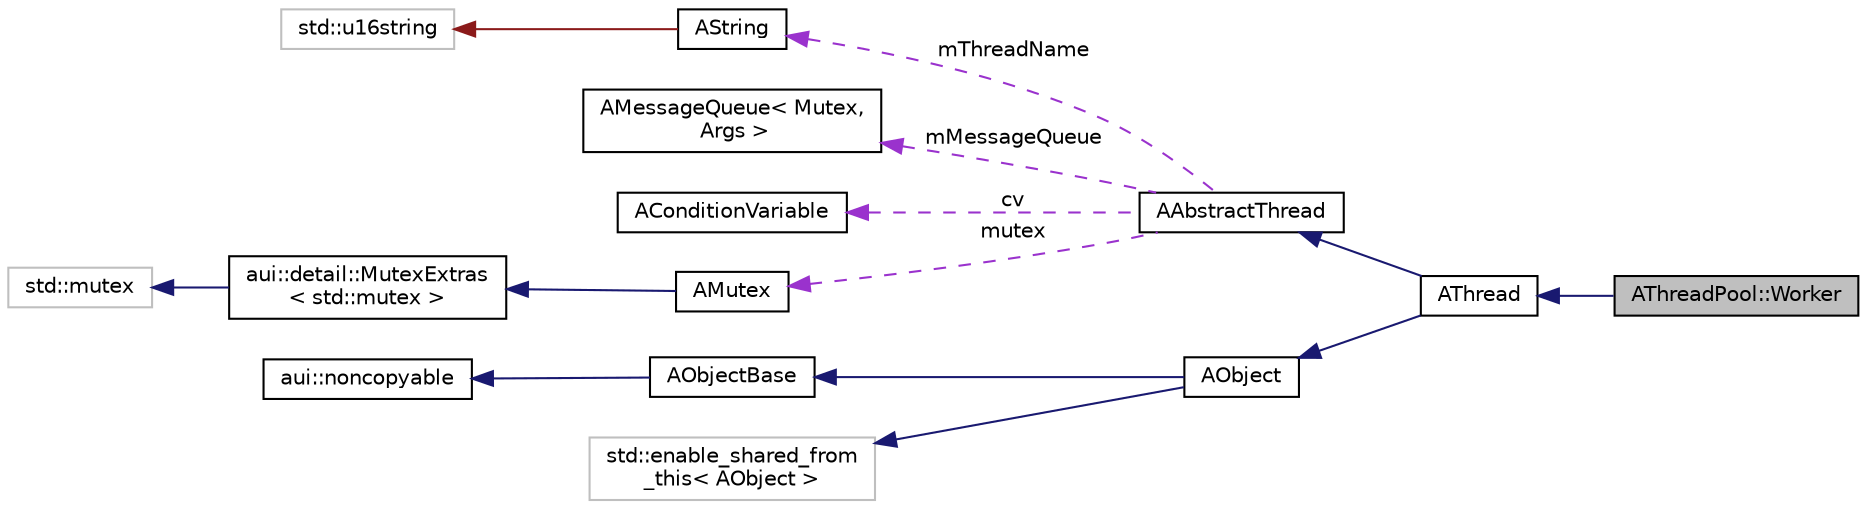 digraph "AThreadPool::Worker"
{
 // LATEX_PDF_SIZE
  edge [fontname="Helvetica",fontsize="10",labelfontname="Helvetica",labelfontsize="10"];
  node [fontname="Helvetica",fontsize="10",shape=record];
  rankdir="LR";
  Node1 [label="AThreadPool::Worker",height=0.2,width=0.4,color="black", fillcolor="grey75", style="filled", fontcolor="black",tooltip=" "];
  Node2 -> Node1 [dir="back",color="midnightblue",fontsize="10",style="solid",fontname="Helvetica"];
  Node2 [label="AThread",height=0.2,width=0.4,color="black", fillcolor="white", style="filled",URL="$classAThread.html",tooltip="Represents a user-defined thread."];
  Node3 -> Node2 [dir="back",color="midnightblue",fontsize="10",style="solid",fontname="Helvetica"];
  Node3 [label="AAbstractThread",height=0.2,width=0.4,color="black", fillcolor="white", style="filled",URL="$classAAbstractThread.html",tooltip="Represents an abstract thread. Not all threads are created through AThread - these are interfaced wit..."];
  Node4 -> Node3 [dir="back",color="darkorchid3",fontsize="10",style="dashed",label=" mThreadName" ,fontname="Helvetica"];
  Node4 [label="AString",height=0.2,width=0.4,color="black", fillcolor="white", style="filled",URL="$classAString.html",tooltip="Represents a Unicode character string."];
  Node5 -> Node4 [dir="back",color="firebrick4",fontsize="10",style="solid",fontname="Helvetica"];
  Node5 [label="std::u16string",height=0.2,width=0.4,color="grey75", fillcolor="white", style="filled",tooltip=" "];
  Node6 -> Node3 [dir="back",color="darkorchid3",fontsize="10",style="dashed",label=" mMessageQueue" ,fontname="Helvetica"];
  Node6 [label="AMessageQueue\< Mutex,\l Args \>",height=0.2,width=0.4,color="black", fillcolor="white", style="filled",URL="$classAMessageQueue.html",tooltip="Universal thread-safe message (callback) queue implementation."];
  Node7 -> Node3 [dir="back",color="darkorchid3",fontsize="10",style="dashed",label=" cv" ,fontname="Helvetica"];
  Node7 [label="AConditionVariable",height=0.2,width=0.4,color="black", fillcolor="white", style="filled",URL="$classAConditionVariable.html",tooltip="Represents a condition variable."];
  Node8 -> Node3 [dir="back",color="darkorchid3",fontsize="10",style="dashed",label=" mutex" ,fontname="Helvetica"];
  Node8 [label="AMutex",height=0.2,width=0.4,color="black", fillcolor="white", style="filled",URL="$structAMutex.html",tooltip="Basic syscall-based synchronization primitive."];
  Node9 -> Node8 [dir="back",color="midnightblue",fontsize="10",style="solid",fontname="Helvetica"];
  Node9 [label="aui::detail::MutexExtras\l\< std::mutex \>",height=0.2,width=0.4,color="black", fillcolor="white", style="filled",URL="$structaui_1_1detail_1_1MutexExtras.html",tooltip=" "];
  Node10 -> Node9 [dir="back",color="midnightblue",fontsize="10",style="solid",fontname="Helvetica"];
  Node10 [label="std::mutex",height=0.2,width=0.4,color="grey75", fillcolor="white", style="filled",tooltip=" "];
  Node11 -> Node2 [dir="back",color="midnightblue",fontsize="10",style="solid",fontname="Helvetica"];
  Node11 [label="AObject",height=0.2,width=0.4,color="black", fillcolor="white", style="filled",URL="$classAObject.html",tooltip="A base object class."];
  Node12 -> Node11 [dir="back",color="midnightblue",fontsize="10",style="solid",fontname="Helvetica"];
  Node12 [label="AObjectBase",height=0.2,width=0.4,color="black", fillcolor="white", style="filled",URL="$classAObjectBase.html",tooltip=" "];
  Node13 -> Node12 [dir="back",color="midnightblue",fontsize="10",style="solid",fontname="Helvetica"];
  Node13 [label="aui::noncopyable",height=0.2,width=0.4,color="black", fillcolor="white", style="filled",URL="$structaui_1_1noncopyable.html",tooltip="Forbids copy of your class."];
  Node14 -> Node11 [dir="back",color="midnightblue",fontsize="10",style="solid",fontname="Helvetica"];
  Node14 [label="std::enable_shared_from\l_this\< AObject \>",height=0.2,width=0.4,color="grey75", fillcolor="white", style="filled",tooltip=" "];
}
